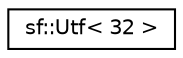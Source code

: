 digraph "Graphical Class Hierarchy"
{
  edge [fontname="Helvetica",fontsize="10",labelfontname="Helvetica",labelfontsize="10"];
  node [fontname="Helvetica",fontsize="10",shape=record];
  rankdir="LR";
  Node0 [label="sf::Utf\< 32 \>",height=0.2,width=0.4,color="black", fillcolor="white", style="filled",URL="$classsf_1_1_utf_3_0132_01_4.html",tooltip="Specialization of the Utf template for UTF-32. "];
}

